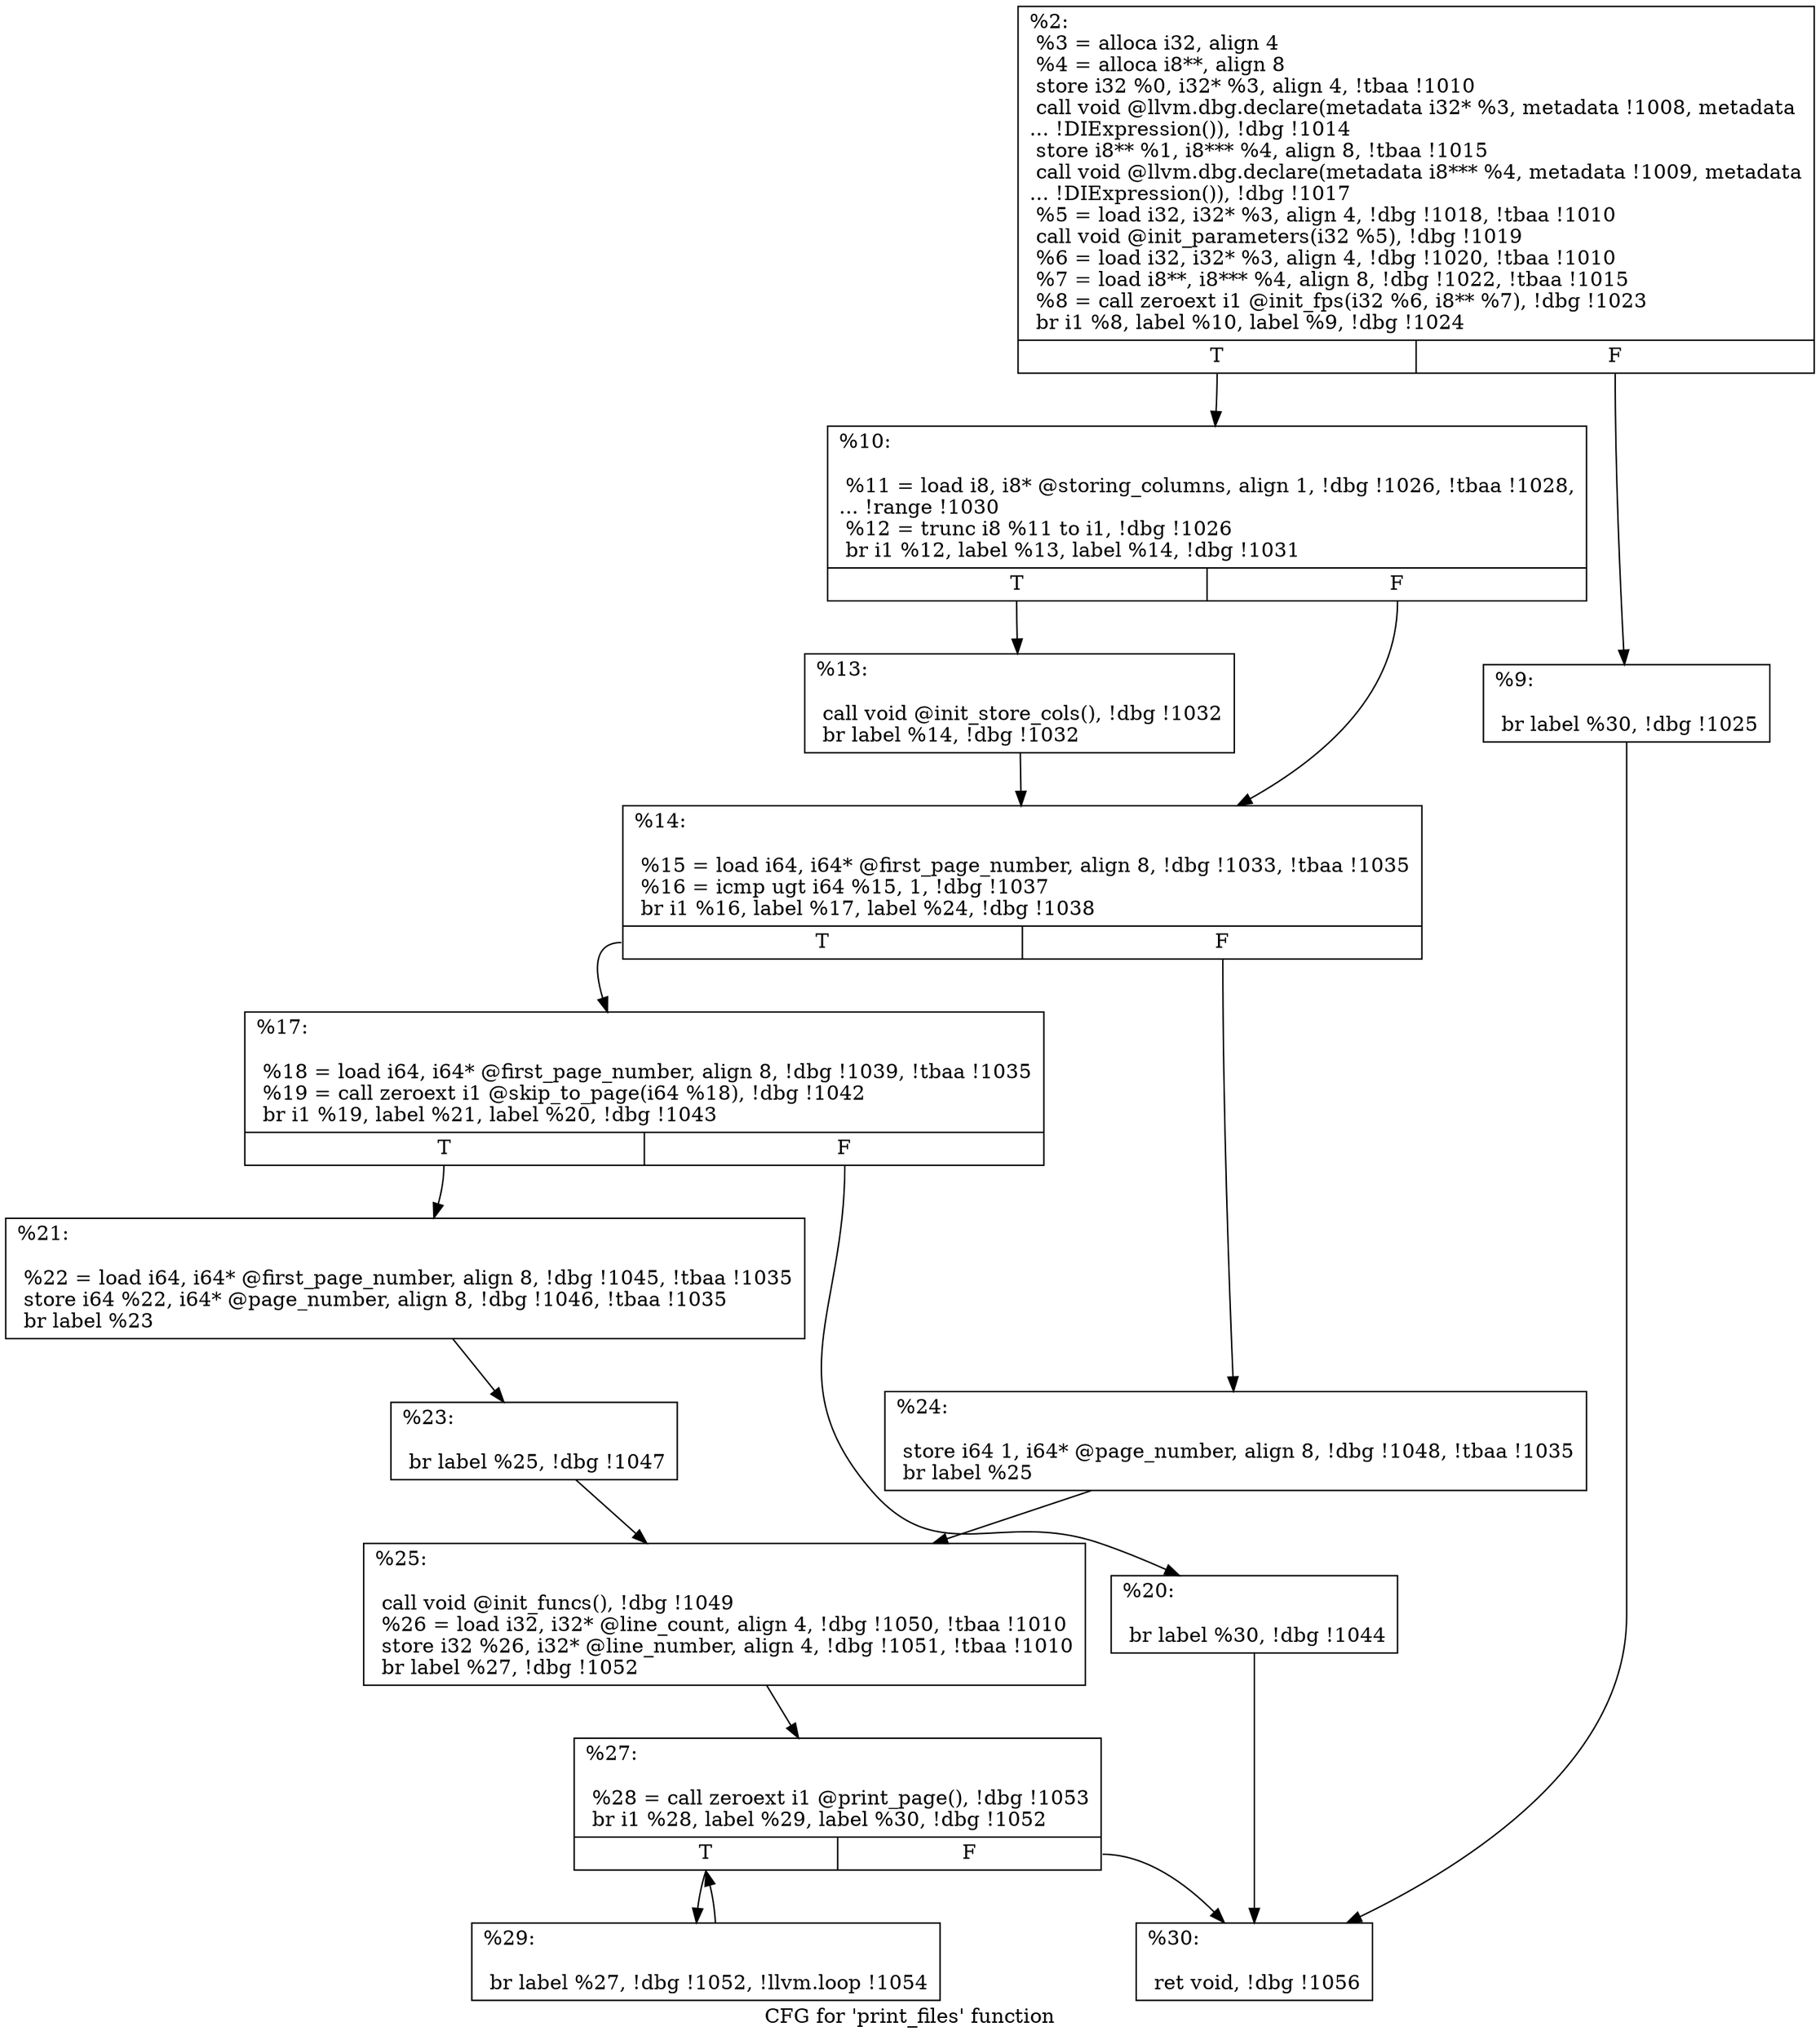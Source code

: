 digraph "CFG for 'print_files' function" {
	label="CFG for 'print_files' function";

	Node0x153c650 [shape=record,label="{%2:\l  %3 = alloca i32, align 4\l  %4 = alloca i8**, align 8\l  store i32 %0, i32* %3, align 4, !tbaa !1010\l  call void @llvm.dbg.declare(metadata i32* %3, metadata !1008, metadata\l... !DIExpression()), !dbg !1014\l  store i8** %1, i8*** %4, align 8, !tbaa !1015\l  call void @llvm.dbg.declare(metadata i8*** %4, metadata !1009, metadata\l... !DIExpression()), !dbg !1017\l  %5 = load i32, i32* %3, align 4, !dbg !1018, !tbaa !1010\l  call void @init_parameters(i32 %5), !dbg !1019\l  %6 = load i32, i32* %3, align 4, !dbg !1020, !tbaa !1010\l  %7 = load i8**, i8*** %4, align 8, !dbg !1022, !tbaa !1015\l  %8 = call zeroext i1 @init_fps(i32 %6, i8** %7), !dbg !1023\l  br i1 %8, label %10, label %9, !dbg !1024\l|{<s0>T|<s1>F}}"];
	Node0x153c650:s0 -> Node0x156f6e0;
	Node0x153c650:s1 -> Node0x156f690;
	Node0x156f690 [shape=record,label="{%9:\l\l  br label %30, !dbg !1025\l}"];
	Node0x156f690 -> Node0x156fa50;
	Node0x156f6e0 [shape=record,label="{%10:\l\l  %11 = load i8, i8* @storing_columns, align 1, !dbg !1026, !tbaa !1028,\l... !range !1030\l  %12 = trunc i8 %11 to i1, !dbg !1026\l  br i1 %12, label %13, label %14, !dbg !1031\l|{<s0>T|<s1>F}}"];
	Node0x156f6e0:s0 -> Node0x156f730;
	Node0x156f6e0:s1 -> Node0x156f780;
	Node0x156f730 [shape=record,label="{%13:\l\l  call void @init_store_cols(), !dbg !1032\l  br label %14, !dbg !1032\l}"];
	Node0x156f730 -> Node0x156f780;
	Node0x156f780 [shape=record,label="{%14:\l\l  %15 = load i64, i64* @first_page_number, align 8, !dbg !1033, !tbaa !1035\l  %16 = icmp ugt i64 %15, 1, !dbg !1037\l  br i1 %16, label %17, label %24, !dbg !1038\l|{<s0>T|<s1>F}}"];
	Node0x156f780:s0 -> Node0x156f7d0;
	Node0x156f780:s1 -> Node0x156f910;
	Node0x156f7d0 [shape=record,label="{%17:\l\l  %18 = load i64, i64* @first_page_number, align 8, !dbg !1039, !tbaa !1035\l  %19 = call zeroext i1 @skip_to_page(i64 %18), !dbg !1042\l  br i1 %19, label %21, label %20, !dbg !1043\l|{<s0>T|<s1>F}}"];
	Node0x156f7d0:s0 -> Node0x156f870;
	Node0x156f7d0:s1 -> Node0x156f820;
	Node0x156f820 [shape=record,label="{%20:\l\l  br label %30, !dbg !1044\l}"];
	Node0x156f820 -> Node0x156fa50;
	Node0x156f870 [shape=record,label="{%21:\l\l  %22 = load i64, i64* @first_page_number, align 8, !dbg !1045, !tbaa !1035\l  store i64 %22, i64* @page_number, align 8, !dbg !1046, !tbaa !1035\l  br label %23\l}"];
	Node0x156f870 -> Node0x156f8c0;
	Node0x156f8c0 [shape=record,label="{%23:\l\l  br label %25, !dbg !1047\l}"];
	Node0x156f8c0 -> Node0x156f960;
	Node0x156f910 [shape=record,label="{%24:\l\l  store i64 1, i64* @page_number, align 8, !dbg !1048, !tbaa !1035\l  br label %25\l}"];
	Node0x156f910 -> Node0x156f960;
	Node0x156f960 [shape=record,label="{%25:\l\l  call void @init_funcs(), !dbg !1049\l  %26 = load i32, i32* @line_count, align 4, !dbg !1050, !tbaa !1010\l  store i32 %26, i32* @line_number, align 4, !dbg !1051, !tbaa !1010\l  br label %27, !dbg !1052\l}"];
	Node0x156f960 -> Node0x156f9b0;
	Node0x156f9b0 [shape=record,label="{%27:\l\l  %28 = call zeroext i1 @print_page(), !dbg !1053\l  br i1 %28, label %29, label %30, !dbg !1052\l|{<s0>T|<s1>F}}"];
	Node0x156f9b0:s0 -> Node0x156fa00;
	Node0x156f9b0:s1 -> Node0x156fa50;
	Node0x156fa00 [shape=record,label="{%29:\l\l  br label %27, !dbg !1052, !llvm.loop !1054\l}"];
	Node0x156fa00 -> Node0x156f9b0;
	Node0x156fa50 [shape=record,label="{%30:\l\l  ret void, !dbg !1056\l}"];
}
